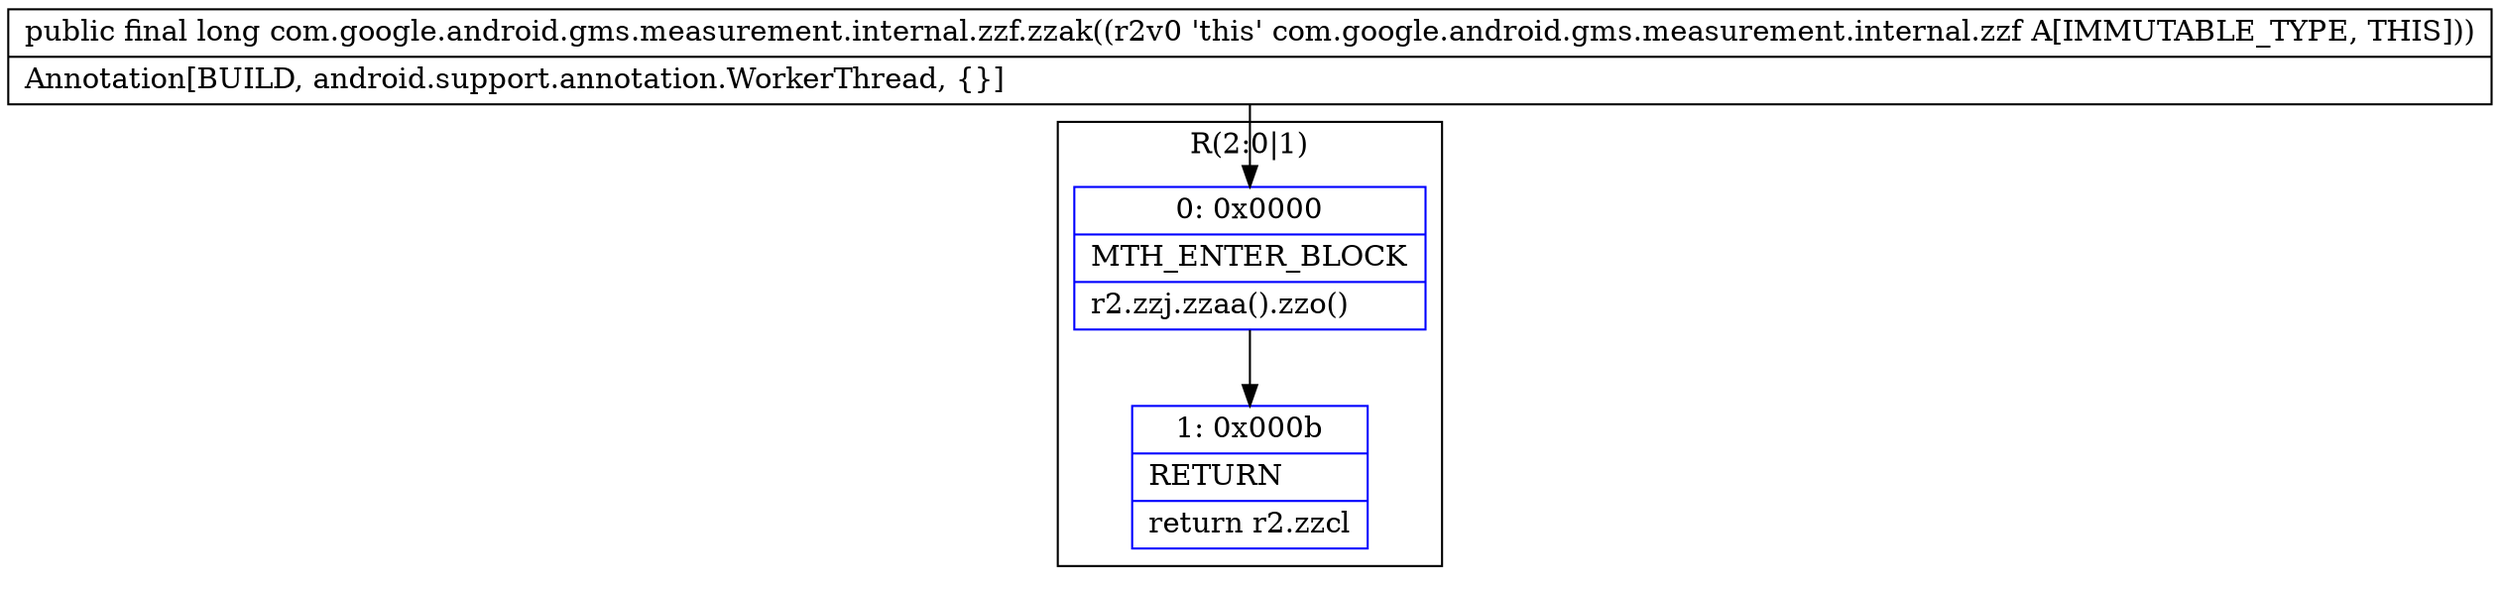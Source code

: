 digraph "CFG forcom.google.android.gms.measurement.internal.zzf.zzak()J" {
subgraph cluster_Region_1858084673 {
label = "R(2:0|1)";
node [shape=record,color=blue];
Node_0 [shape=record,label="{0\:\ 0x0000|MTH_ENTER_BLOCK\l|r2.zzj.zzaa().zzo()\l}"];
Node_1 [shape=record,label="{1\:\ 0x000b|RETURN\l|return r2.zzcl\l}"];
}
MethodNode[shape=record,label="{public final long com.google.android.gms.measurement.internal.zzf.zzak((r2v0 'this' com.google.android.gms.measurement.internal.zzf A[IMMUTABLE_TYPE, THIS]))  | Annotation[BUILD, android.support.annotation.WorkerThread, \{\}]\l}"];
MethodNode -> Node_0;
Node_0 -> Node_1;
}

